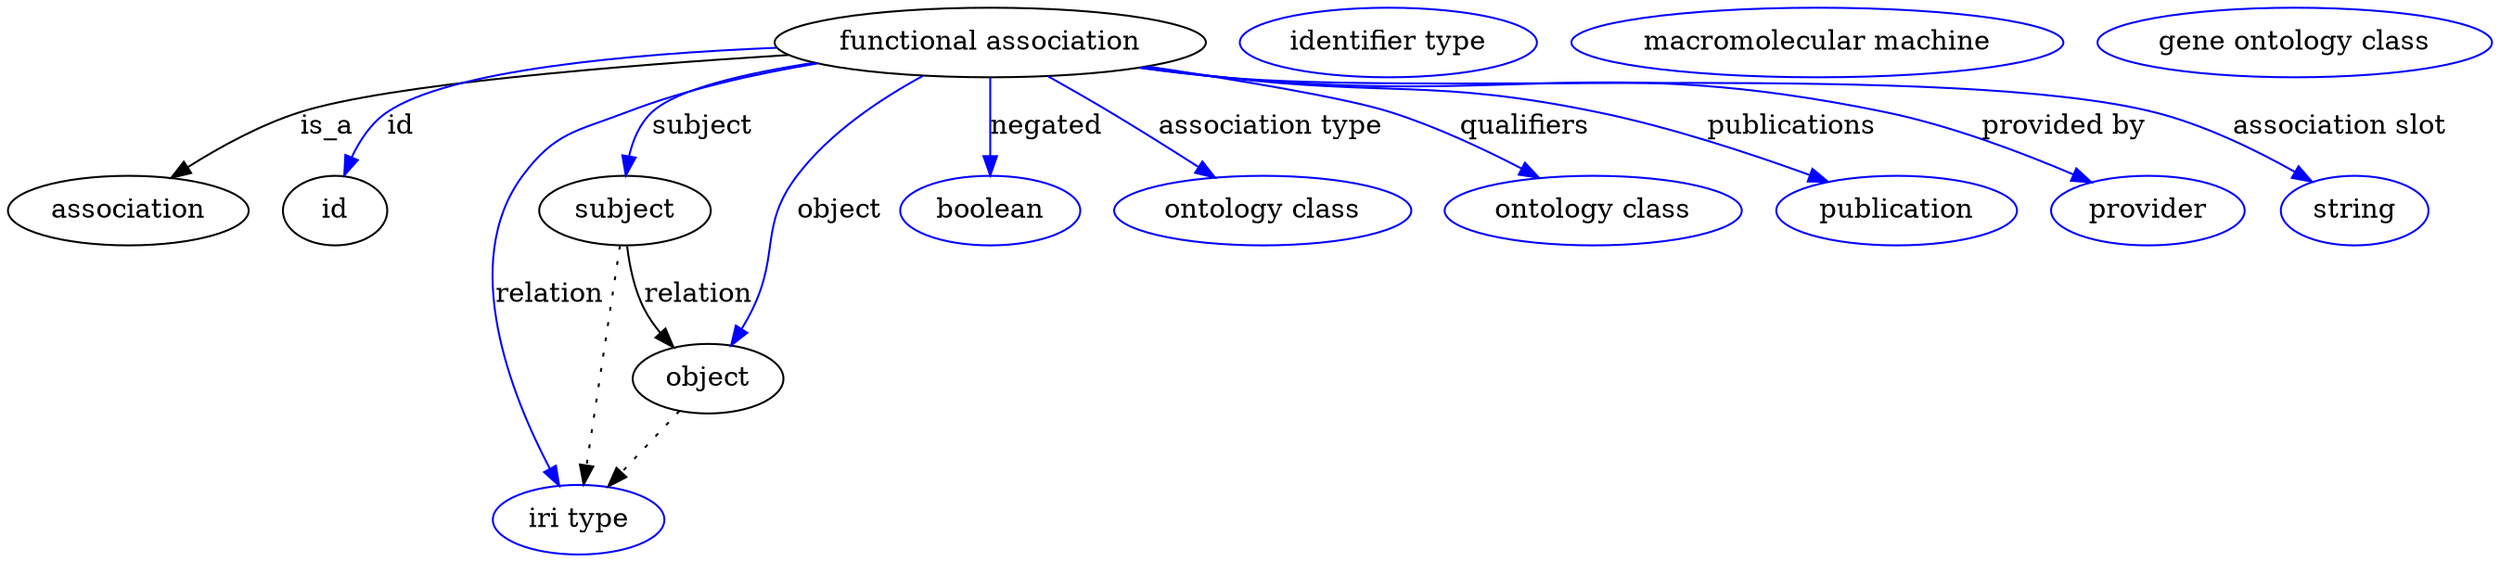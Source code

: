 digraph {
	graph [bb="0,0,1057.3,281"];
	node [label="\N"];
	"functional association"	 [height=0.5,
		label="functional association",
		pos="437.4,263",
		width=2.4296];
	association	 [height=0.5,
		pos="49.402,177",
		width=1.3723];
	"functional association" -> association	 [label=is_a,
		lp="145.68,220",
		pos="e,71.092,193.3 354.75,257.06 279.21,250.94 173.44,240.4 133.85,227 114.69,220.52 95.144,209.3 79.687,199.12"];
	id	 [height=0.5,
		pos="143.4,177",
		width=0.75];
	"functional association" -> id	 [color=blue,
		label=id,
		lp="179.85,220",
		pos="e,149.46,194.66 351.72,259.25 286.11,254.94 202.14,245.85 173.51,227 165.06,221.44 158.62,212.6 153.91,203.9",
		style=solid];
	subject	 [height=0.5,
		pos="276.4,177",
		width=0.97656];
	"functional association" -> subject	 [color=blue,
		label=subject,
		lp="314.23,220",
		pos="e,278.37,195.06 367.71,251.98 336.87,245.83 305.03,237.33 293.75,227 287.46,221.24 283.45,213.09 280.89,205.03",
		style=solid];
	relation	 [color=blue,
		height=0.5,
		label="iri type",
		pos="256.4,18",
		width=0.9834];
	"functional association" -> relation	 [color=blue,
		label=relation,
		lp="240.78,134",
		pos="e,247,35.476 366.51,252.4 338.92,246.84 307.5,238.67 280.4,227 256.85,216.86 246.28,216.56 232.4,195 202.59,148.68 225.71,81.424 \
242.65,44.586",
		style=solid];
	object	 [height=0.5,
		pos="316.4,91",
		width=0.88096];
	"functional association" -> object	 [color=blue,
		label=object,
		lp="373.51,177",
		pos="e,325.12,108.39 409.89,245.8 392.32,233.56 370.29,215.66 356.19,195 338.23,168.67 345.29,156.57 333.4,127 332.16,123.92 330.79,120.73 \
329.38,117.58",
		style=solid];
	negated	 [color=blue,
		height=0.5,
		label=boolean,
		pos="437.4,177",
		width=1.0584];
	"functional association" -> negated	 [color=blue,
		label=negated,
		lp="459.17,220",
		pos="e,437.4,195.21 437.4,244.76 437.4,233.36 437.4,218.43 437.4,205.49",
		style=solid];
	"association type"	 [color=blue,
		height=0.5,
		label="ontology class",
		pos="554.4,177",
		width=1.6931];
	"functional association" -> "association type"	 [color=blue,
		label="association type",
		lp="548.31,220",
		pos="e,531.56,193.79 461.08,245.6 478.99,232.43 503.76,214.22 523.28,199.88",
		style=solid];
	qualifiers	 [color=blue,
		height=0.5,
		label="ontology class",
		pos="694.4,177",
		width=1.6931];
	"functional association" -> qualifiers	 [color=blue,
		label=qualifiers,
		lp="654.45,220",
		pos="e,667.24,193.38 500.81,250.45 537.43,242.86 579.67,233.44 597.4,227 618.33,219.39 640.48,208.24 658.33,198.39",
		style=solid];
	publications	 [color=blue,
		height=0.5,
		label=publication,
		pos="823.4,177",
		width=1.3859];
	"functional association" -> publications	 [color=blue,
		label=publications,
		lp="765.62,220",
		pos="e,791.45,190.83 500.96,250.6 512.08,248.61 523.57,246.65 534.4,245 600.78,234.87 619.06,242.46 684.4,227 717.96,219.06 754.62,205.66 \
781.86,194.73",
		style=solid];
	"provided by"	 [color=blue,
		height=0.5,
		label=provider,
		pos="931.4,177",
		width=1.1129];
	"functional association" -> "provided by"	 [color=blue,
		label="provided by",
		lp="881.03,220",
		pos="e,904.2,190.45 499.85,250.3 511.31,248.29 523.19,246.41 534.4,245 653.29,230.04 686.46,253.1 803.4,227 835.4,219.86 869.94,205.97 \
895.06,194.64",
		style=solid];
	"association slot"	 [color=blue,
		height=0.5,
		label=string,
		pos="1020.4,177",
		width=0.8403];
	"functional association" -> "association slot"	 [color=blue,
		label="association slot",
		lp="998.37,220",
		pos="e,999.51,190.43 499.31,250.21 510.93,248.18 523,246.32 534.4,245 619.26,235.18 835.66,248.24 918.4,227 944.13,220.4 971.01,206.9 \
990.72,195.6",
		style=solid];
	association_id	 [color=blue,
		height=0.5,
		label="identifier type",
		pos="602.4,263",
		width=1.652];
	subject -> relation	 [pos="e,258.67,36.027 274.11,158.76 270.64,131.21 264.04,78.735 259.95,46.223",
		style=dotted];
	subject -> object	 [label=relation,
		lp="312.78,134",
		pos="e,302.82,107.46 279.98,158.87 282.29,149.13 285.78,137.08 290.64,127 292.43,123.29 294.6,119.56 296.91,115.97"];
	"functional association_subject"	 [color=blue,
		height=0.5,
		label="macromolecular machine",
		pos="779.4,263",
		width=2.7701];
	object -> relation	 [pos="e,270.17,34.752 302.79,74.435 295.09,65.075 285.33,53.191 276.74,42.745",
		style=dotted];
	"functional association_object"	 [color=blue,
		height=0.5,
		label="gene ontology class",
		pos="977.4,263",
		width=2.2183];
}
